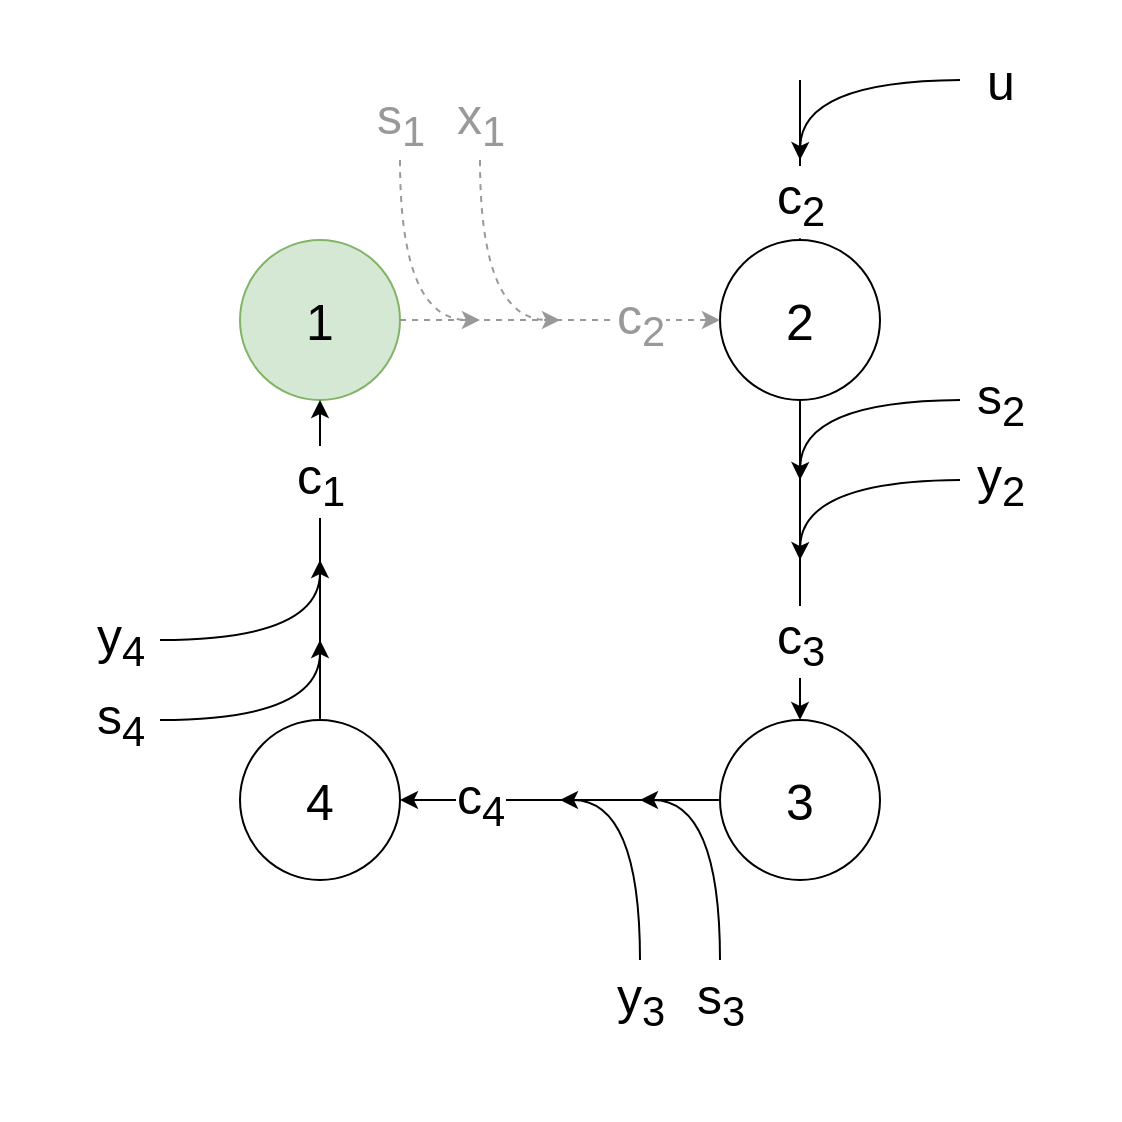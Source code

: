 <mxfile version="17.4.2" type="device"><diagram id="mfayG2uXIK66qt4mavsj" name="Page-1"><mxGraphModel dx="2574" dy="1505" grid="1" gridSize="10" guides="1" tooltips="1" connect="1" arrows="1" fold="1" page="1" pageScale="1" pageWidth="850" pageHeight="1100" math="0" shadow="0"><root><mxCell id="0"/><mxCell id="1" parent="0"/><mxCell id="1IqkC6M9cmBkS1PM8h_h-1" value="" style="rounded=0;whiteSpace=wrap;html=1;fillColor=none;strokeColor=none;" parent="1" vertex="1"><mxGeometry x="80" y="40" width="560" height="560" as="geometry"/></mxCell><mxCell id="xHvCo7JpddzkLzsG2xeh-1" value="4" style="ellipse;whiteSpace=wrap;html=1;aspect=fixed;fontSize=25;" parent="1" vertex="1"><mxGeometry x="200" y="400" width="80" height="80" as="geometry"/></mxCell><mxCell id="xHvCo7JpddzkLzsG2xeh-2" value="3" style="ellipse;whiteSpace=wrap;html=1;aspect=fixed;fontSize=25;" parent="1" vertex="1"><mxGeometry x="440" y="400" width="80" height="80" as="geometry"/></mxCell><mxCell id="xHvCo7JpddzkLzsG2xeh-4" value="1" style="ellipse;whiteSpace=wrap;html=1;aspect=fixed;fontSize=25;fillColor=#d5e8d4;strokeColor=#82b366;" parent="1" vertex="1"><mxGeometry x="200" y="160" width="80" height="80" as="geometry"/></mxCell><mxCell id="xHvCo7JpddzkLzsG2xeh-5" value="2" style="ellipse;whiteSpace=wrap;html=1;aspect=fixed;fontSize=25;" parent="1" vertex="1"><mxGeometry x="440" y="160" width="80" height="80" as="geometry"/></mxCell><mxCell id="j0YUw2sbYKV1sJXJumE4-12" value="Untitled Layer" parent="0"/><mxCell id="j0YUw2sbYKV1sJXJumE4-17" value="c&lt;sub&gt;2&lt;/sub&gt;" style="endArrow=classic;html=1;rounded=0;fontSize=25;" edge="1" parent="j0YUw2sbYKV1sJXJumE4-12"><mxGeometry x="0.5" width="50" height="50" relative="1" as="geometry"><mxPoint x="480" y="80" as="sourcePoint"/><mxPoint x="480" y="160" as="targetPoint"/><mxPoint as="offset"/></mxGeometry></mxCell><mxCell id="j0YUw2sbYKV1sJXJumE4-18" value="u" style="edgeStyle=orthogonalEdgeStyle;rounded=0;orthogonalLoop=1;jettySize=auto;html=1;fontSize=25;curved=1;" edge="1" parent="j0YUw2sbYKV1sJXJumE4-12"><mxGeometry x="-1" y="-20" relative="1" as="geometry"><mxPoint x="560" y="80" as="sourcePoint"/><mxPoint x="480" y="120" as="targetPoint"/><mxPoint x="20" y="20" as="offset"/></mxGeometry></mxCell><mxCell id="j0YUw2sbYKV1sJXJumE4-13" value="Untitled Layer" parent="0"/><mxCell id="j0YUw2sbYKV1sJXJumE4-19" value="c&lt;sub&gt;3&lt;/sub&gt;" style="edgeStyle=orthogonalEdgeStyle;rounded=0;orthogonalLoop=1;jettySize=auto;html=1;fontSize=25;" edge="1" parent="j0YUw2sbYKV1sJXJumE4-13"><mxGeometry x="0.5" relative="1" as="geometry"><mxPoint as="offset"/><mxPoint x="480" y="240" as="sourcePoint"/><mxPoint x="480" y="400" as="targetPoint"/></mxGeometry></mxCell><mxCell id="j0YUw2sbYKV1sJXJumE4-20" value="s&lt;sub&gt;2&lt;/sub&gt;" style="edgeStyle=orthogonalEdgeStyle;rounded=0;orthogonalLoop=1;jettySize=auto;html=1;fontSize=25;curved=1;" edge="1" parent="j0YUw2sbYKV1sJXJumE4-13"><mxGeometry x="-1" y="-20" relative="1" as="geometry"><mxPoint x="560" y="240" as="sourcePoint"/><mxPoint x="480" y="280" as="targetPoint"/><mxPoint x="20" y="20" as="offset"/></mxGeometry></mxCell><mxCell id="j0YUw2sbYKV1sJXJumE4-21" value="y&lt;sub&gt;2&lt;/sub&gt;" style="edgeStyle=orthogonalEdgeStyle;rounded=0;orthogonalLoop=1;jettySize=auto;html=1;fontSize=25;curved=1;" edge="1" parent="j0YUw2sbYKV1sJXJumE4-13"><mxGeometry x="-1" y="-20" relative="1" as="geometry"><mxPoint x="560" y="280" as="sourcePoint"/><mxPoint x="480" y="320" as="targetPoint"/><mxPoint x="20" y="20" as="offset"/></mxGeometry></mxCell><mxCell id="j0YUw2sbYKV1sJXJumE4-14" value="Untitled Layer" parent="0"/><mxCell id="j0YUw2sbYKV1sJXJumE4-24" value="c&lt;sub&gt;4&lt;/sub&gt;" style="edgeStyle=orthogonalEdgeStyle;rounded=0;orthogonalLoop=1;jettySize=auto;html=1;fontSize=25;" edge="1" parent="j0YUw2sbYKV1sJXJumE4-14"><mxGeometry x="0.5" relative="1" as="geometry"><mxPoint as="offset"/><mxPoint x="440" y="440" as="sourcePoint"/><mxPoint x="280" y="440" as="targetPoint"/></mxGeometry></mxCell><mxCell id="j0YUw2sbYKV1sJXJumE4-25" value="s&lt;sub&gt;3&lt;/sub&gt;" style="edgeStyle=orthogonalEdgeStyle;rounded=0;orthogonalLoop=1;jettySize=auto;html=1;fontSize=25;curved=1;" edge="1" parent="j0YUw2sbYKV1sJXJumE4-14"><mxGeometry x="-1" y="-20" relative="1" as="geometry"><mxPoint x="440" y="520" as="sourcePoint"/><mxPoint x="400" y="440" as="targetPoint"/><mxPoint x="-20" y="20" as="offset"/><Array as="points"><mxPoint x="440" y="440"/></Array></mxGeometry></mxCell><mxCell id="j0YUw2sbYKV1sJXJumE4-26" value="y&lt;sub&gt;3&lt;/sub&gt;" style="edgeStyle=orthogonalEdgeStyle;rounded=0;orthogonalLoop=1;jettySize=auto;html=1;fontSize=25;curved=1;" edge="1" parent="j0YUw2sbYKV1sJXJumE4-14"><mxGeometry x="-1" y="-20" relative="1" as="geometry"><mxPoint x="400" y="520" as="sourcePoint"/><mxPoint x="360" y="440" as="targetPoint"/><mxPoint x="-20" y="20" as="offset"/><Array as="points"><mxPoint x="400" y="440"/></Array></mxGeometry></mxCell><mxCell id="j0YUw2sbYKV1sJXJumE4-15" value="Untitled Layer" parent="0"/><mxCell id="j0YUw2sbYKV1sJXJumE4-27" value="c&lt;sub&gt;1&lt;/sub&gt;" style="edgeStyle=orthogonalEdgeStyle;rounded=0;orthogonalLoop=1;jettySize=auto;html=1;fontSize=25;" edge="1" parent="j0YUw2sbYKV1sJXJumE4-15"><mxGeometry x="0.5" relative="1" as="geometry"><mxPoint as="offset"/><mxPoint x="240" y="400" as="sourcePoint"/><mxPoint x="240" y="240" as="targetPoint"/></mxGeometry></mxCell><mxCell id="j0YUw2sbYKV1sJXJumE4-28" value="s&lt;sub&gt;4&lt;/sub&gt;" style="edgeStyle=orthogonalEdgeStyle;rounded=0;orthogonalLoop=1;jettySize=auto;html=1;fontSize=25;curved=1;" edge="1" parent="j0YUw2sbYKV1sJXJumE4-15"><mxGeometry x="-1" y="-20" relative="1" as="geometry"><mxPoint x="160" y="400" as="sourcePoint"/><mxPoint x="240" y="360" as="targetPoint"/><mxPoint x="-20" y="-20" as="offset"/><Array as="points"><mxPoint x="240" y="400"/></Array></mxGeometry></mxCell><mxCell id="j0YUw2sbYKV1sJXJumE4-29" value="y&lt;sub&gt;4&lt;/sub&gt;" style="edgeStyle=orthogonalEdgeStyle;rounded=0;orthogonalLoop=1;jettySize=auto;html=1;fontSize=25;curved=1;" edge="1" parent="j0YUw2sbYKV1sJXJumE4-15"><mxGeometry x="-1" y="-20" relative="1" as="geometry"><mxPoint x="160" y="360" as="sourcePoint"/><mxPoint x="240" y="320" as="targetPoint"/><mxPoint x="-20" y="-20" as="offset"/><Array as="points"><mxPoint x="240" y="360"/></Array></mxGeometry></mxCell><mxCell id="j0YUw2sbYKV1sJXJumE4-16" value="Untitled Layer" parent="0"/><mxCell id="j0YUw2sbYKV1sJXJumE4-30" value="c&lt;sub&gt;2&lt;/sub&gt;" style="edgeStyle=orthogonalEdgeStyle;rounded=0;orthogonalLoop=1;jettySize=auto;html=1;fontSize=25;dashed=1;strokeColor=#999999;fontColor=#999999;" edge="1" parent="j0YUw2sbYKV1sJXJumE4-16"><mxGeometry x="0.5" relative="1" as="geometry"><mxPoint as="offset"/><mxPoint x="280" y="200" as="sourcePoint"/><mxPoint x="440" y="200" as="targetPoint"/></mxGeometry></mxCell><mxCell id="j0YUw2sbYKV1sJXJumE4-31" value="s&lt;sub&gt;1&lt;/sub&gt;" style="endArrow=classic;html=1;rounded=0;fontSize=25;fontColor=#999999;strokeColor=#999999;edgeStyle=orthogonalEdgeStyle;curved=1;dashed=1;" edge="1" parent="j0YUw2sbYKV1sJXJumE4-16"><mxGeometry x="-1" y="-20" width="50" height="50" relative="1" as="geometry"><mxPoint x="280" y="120" as="sourcePoint"/><mxPoint x="320" y="200" as="targetPoint"/><Array as="points"><mxPoint x="280" y="200"/></Array><mxPoint x="20" y="-20" as="offset"/></mxGeometry></mxCell><mxCell id="j0YUw2sbYKV1sJXJumE4-32" value="x&lt;sub&gt;1&lt;/sub&gt;" style="endArrow=classic;html=1;rounded=0;fontSize=25;fontColor=#999999;strokeColor=#999999;edgeStyle=orthogonalEdgeStyle;curved=1;dashed=1;" edge="1" parent="j0YUw2sbYKV1sJXJumE4-16"><mxGeometry x="-1" y="-20" width="50" height="50" relative="1" as="geometry"><mxPoint x="320" y="120" as="sourcePoint"/><mxPoint x="360" y="200" as="targetPoint"/><Array as="points"><mxPoint x="320" y="200"/></Array><mxPoint x="20" y="-20" as="offset"/></mxGeometry></mxCell></root></mxGraphModel></diagram></mxfile>
